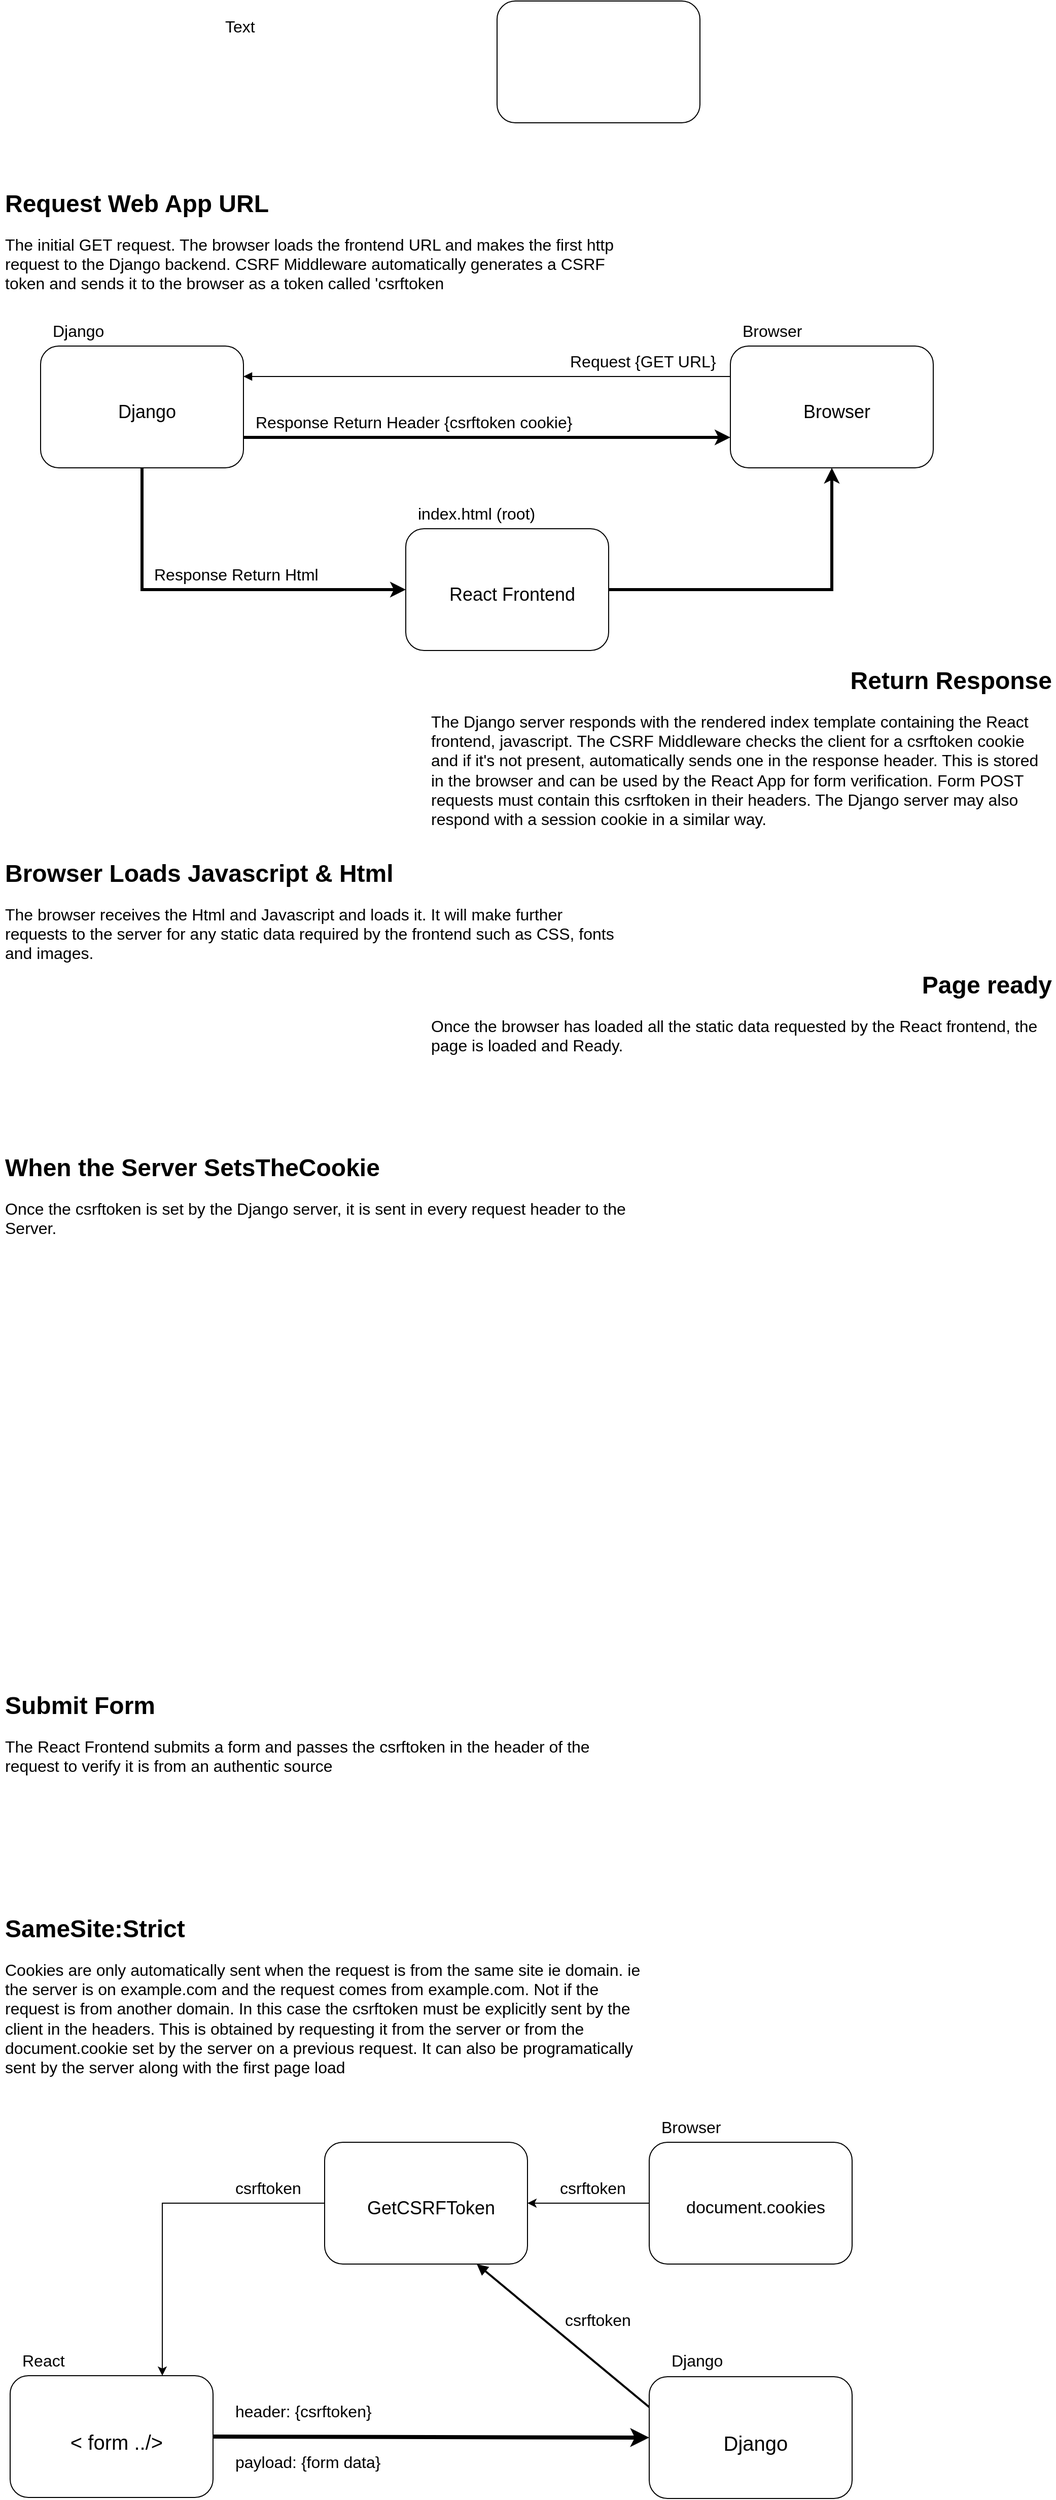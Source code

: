 <mxfile version="21.6.5" type="device">
  <diagram name="Page-1" id="Mo5XsItWYDQdmnTa0JHh">
    <mxGraphModel dx="1434" dy="873" grid="1" gridSize="10" guides="1" tooltips="1" connect="1" arrows="1" fold="1" page="1" pageScale="1" pageWidth="1169" pageHeight="1654" math="0" shadow="0">
      <root>
        <mxCell id="0" />
        <mxCell id="1" parent="0" />
        <mxCell id="1H5lEFRsR2UZU6gx11aJ-1" value="&lt;font style=&quot;font-size: 18px;&quot;&gt;Django&lt;/font&gt;" style="rounded=1;whiteSpace=wrap;html=1;spacingLeft=10;spacingTop=10;" vertex="1" parent="1">
          <mxGeometry x="120" y="360" width="200" height="120" as="geometry" />
        </mxCell>
        <mxCell id="1H5lEFRsR2UZU6gx11aJ-2" value="Text" style="text;html=1;strokeColor=none;fillColor=none;align=left;verticalAlign=middle;whiteSpace=wrap;rounded=0;fontSize=16;" vertex="1" parent="1">
          <mxGeometry x="300" y="30" width="60" height="30" as="geometry" />
        </mxCell>
        <mxCell id="1H5lEFRsR2UZU6gx11aJ-3" value="&lt;font style=&quot;font-size: 18px;&quot;&gt;React Frontend&lt;br&gt;&lt;/font&gt;" style="rounded=1;whiteSpace=wrap;html=1;spacingLeft=10;spacingTop=10;" vertex="1" parent="1">
          <mxGeometry x="480" y="540" width="200" height="120" as="geometry" />
        </mxCell>
        <mxCell id="1H5lEFRsR2UZU6gx11aJ-4" value="" style="rounded=1;whiteSpace=wrap;html=1;spacingLeft=10;spacingTop=10;" vertex="1" parent="1">
          <mxGeometry x="570" y="20" width="200" height="120" as="geometry" />
        </mxCell>
        <mxCell id="1H5lEFRsR2UZU6gx11aJ-5" value="&lt;font style=&quot;font-size: 18px;&quot;&gt;Browser&lt;/font&gt;" style="rounded=1;whiteSpace=wrap;html=1;spacingLeft=10;spacingTop=10;" vertex="1" parent="1">
          <mxGeometry x="800" y="360" width="200" height="120" as="geometry" />
        </mxCell>
        <mxCell id="1H5lEFRsR2UZU6gx11aJ-6" value="Django" style="text;html=1;strokeColor=none;fillColor=none;align=left;verticalAlign=middle;whiteSpace=wrap;rounded=0;fontSize=16;" vertex="1" parent="1">
          <mxGeometry x="130" y="330" width="60" height="30" as="geometry" />
        </mxCell>
        <mxCell id="1H5lEFRsR2UZU6gx11aJ-8" value="Browser" style="text;html=1;strokeColor=none;fillColor=none;align=left;verticalAlign=middle;whiteSpace=wrap;rounded=0;fontSize=16;" vertex="1" parent="1">
          <mxGeometry x="810" y="330" width="60" height="30" as="geometry" />
        </mxCell>
        <mxCell id="1H5lEFRsR2UZU6gx11aJ-9" value="&lt;span style=&quot;font-size: 20px;&quot;&gt;&amp;lt; form ../&amp;gt;&lt;/span&gt;" style="rounded=1;whiteSpace=wrap;html=1;spacingLeft=10;spacingTop=10;" vertex="1" parent="1">
          <mxGeometry x="90" y="2360" width="200" height="120" as="geometry" />
        </mxCell>
        <mxCell id="1H5lEFRsR2UZU6gx11aJ-10" value="&lt;font style=&quot;font-size: 18px;&quot;&gt;GetCSRFToken&lt;/font&gt;" style="rounded=1;whiteSpace=wrap;html=1;spacingLeft=10;spacingTop=10;" vertex="1" parent="1">
          <mxGeometry x="400" y="2130" width="200" height="120" as="geometry" />
        </mxCell>
        <mxCell id="1H5lEFRsR2UZU6gx11aJ-11" value="&lt;font style=&quot;font-size: 17px;&quot;&gt;document.cookies&lt;/font&gt;" style="rounded=1;whiteSpace=wrap;html=1;spacingLeft=10;spacingTop=10;" vertex="1" parent="1">
          <mxGeometry x="720" y="2130" width="200" height="120" as="geometry" />
        </mxCell>
        <mxCell id="1H5lEFRsR2UZU6gx11aJ-12" value="Django" style="text;html=1;strokeColor=none;fillColor=none;align=left;verticalAlign=middle;whiteSpace=wrap;rounded=0;fontSize=16;" vertex="1" parent="1">
          <mxGeometry x="740" y="2330" width="60" height="30" as="geometry" />
        </mxCell>
        <mxCell id="1H5lEFRsR2UZU6gx11aJ-13" value="React" style="text;html=1;strokeColor=none;fillColor=none;align=left;verticalAlign=middle;whiteSpace=wrap;rounded=0;fontSize=16;" vertex="1" parent="1">
          <mxGeometry x="100" y="2330" width="60" height="30" as="geometry" />
        </mxCell>
        <mxCell id="1H5lEFRsR2UZU6gx11aJ-14" value="Browser" style="text;html=1;strokeColor=none;fillColor=none;align=left;verticalAlign=middle;whiteSpace=wrap;rounded=0;fontSize=16;" vertex="1" parent="1">
          <mxGeometry x="730" y="2100" width="60" height="30" as="geometry" />
        </mxCell>
        <mxCell id="1H5lEFRsR2UZU6gx11aJ-16" value="&lt;h1&gt;Request Web App URL&lt;/h1&gt;&lt;p&gt;&lt;font style=&quot;font-size: 16px;&quot;&gt;The initial GET request. The browser loads the frontend URL and makes the first http request to the Django backend. CSRF Middleware automatically generates a CSRF token and sends it to the browser as a token called &#39;csrftoken&lt;/font&gt;&lt;/p&gt;" style="text;html=1;strokeColor=none;fillColor=none;spacing=5;spacingTop=-20;whiteSpace=wrap;overflow=hidden;rounded=0;" vertex="1" parent="1">
          <mxGeometry x="80" y="200" width="620" height="110" as="geometry" />
        </mxCell>
        <mxCell id="1H5lEFRsR2UZU6gx11aJ-20" value="" style="endArrow=block;html=1;rounded=0;entryX=1;entryY=0.25;entryDx=0;entryDy=0;exitX=0;exitY=0.25;exitDx=0;exitDy=0;endFill=1;" edge="1" parent="1" source="1H5lEFRsR2UZU6gx11aJ-5" target="1H5lEFRsR2UZU6gx11aJ-1">
          <mxGeometry width="50" height="50" relative="1" as="geometry">
            <mxPoint x="560" y="470" as="sourcePoint" />
            <mxPoint x="610" y="420" as="targetPoint" />
          </mxGeometry>
        </mxCell>
        <mxCell id="1H5lEFRsR2UZU6gx11aJ-21" value="" style="endArrow=classic;html=1;rounded=0;exitX=0.5;exitY=1;exitDx=0;exitDy=0;entryX=0;entryY=0.5;entryDx=0;entryDy=0;strokeWidth=3;" edge="1" parent="1" source="1H5lEFRsR2UZU6gx11aJ-1" target="1H5lEFRsR2UZU6gx11aJ-3">
          <mxGeometry width="50" height="50" relative="1" as="geometry">
            <mxPoint x="560" y="470" as="sourcePoint" />
            <mxPoint x="610" y="420" as="targetPoint" />
            <Array as="points">
              <mxPoint x="220" y="600" />
            </Array>
          </mxGeometry>
        </mxCell>
        <mxCell id="1H5lEFRsR2UZU6gx11aJ-22" value="" style="endArrow=classic;html=1;rounded=0;exitX=1;exitY=0.5;exitDx=0;exitDy=0;entryX=0.5;entryY=1;entryDx=0;entryDy=0;strokeWidth=3;" edge="1" parent="1" source="1H5lEFRsR2UZU6gx11aJ-3" target="1H5lEFRsR2UZU6gx11aJ-5">
          <mxGeometry width="50" height="50" relative="1" as="geometry">
            <mxPoint x="560" y="470" as="sourcePoint" />
            <mxPoint x="610" y="420" as="targetPoint" />
            <Array as="points">
              <mxPoint x="900" y="600" />
            </Array>
          </mxGeometry>
        </mxCell>
        <mxCell id="1H5lEFRsR2UZU6gx11aJ-23" value="" style="endArrow=classic;html=1;rounded=0;exitX=1;exitY=0.75;exitDx=0;exitDy=0;entryX=0;entryY=0.75;entryDx=0;entryDy=0;strokeWidth=3;" edge="1" parent="1" source="1H5lEFRsR2UZU6gx11aJ-1" target="1H5lEFRsR2UZU6gx11aJ-5">
          <mxGeometry width="50" height="50" relative="1" as="geometry">
            <mxPoint x="560" y="470" as="sourcePoint" />
            <mxPoint x="610" y="420" as="targetPoint" />
          </mxGeometry>
        </mxCell>
        <mxCell id="1H5lEFRsR2UZU6gx11aJ-24" value="Request {GET URL}" style="text;html=1;strokeColor=none;fillColor=none;align=left;verticalAlign=middle;whiteSpace=wrap;rounded=0;fontSize=16;" vertex="1" parent="1">
          <mxGeometry x="640" y="360" width="160" height="30" as="geometry" />
        </mxCell>
        <mxCell id="1H5lEFRsR2UZU6gx11aJ-25" value="Response Return Header {csrftoken cookie}" style="text;html=1;strokeColor=none;fillColor=none;align=left;verticalAlign=middle;whiteSpace=wrap;rounded=0;fontSize=16;" vertex="1" parent="1">
          <mxGeometry x="330" y="420" width="380" height="30" as="geometry" />
        </mxCell>
        <mxCell id="1H5lEFRsR2UZU6gx11aJ-29" value="&lt;h1 style=&quot;text-align: right;&quot;&gt;Return Response&lt;/h1&gt;&lt;p&gt;&lt;font style=&quot;font-size: 16px;&quot;&gt;The Django server responds with the rendered index template containing the React frontend, javascript. The CSRF Middleware checks the client for a csrftoken cookie and if it&#39;s not present, automatically sends one in the response header. This is stored in the browser and can be used by the React App for form verification. Form POST requests must contain this csrftoken in their headers. The Django server may also respond with a session cookie in a similar way.&lt;/font&gt;&lt;/p&gt;" style="text;html=1;strokeColor=none;fillColor=none;spacing=5;spacingTop=-20;whiteSpace=wrap;overflow=hidden;rounded=0;" vertex="1" parent="1">
          <mxGeometry x="500" y="670" width="620" height="170" as="geometry" />
        </mxCell>
        <mxCell id="1H5lEFRsR2UZU6gx11aJ-30" value="index.html (root)" style="text;html=1;strokeColor=none;fillColor=none;align=left;verticalAlign=middle;whiteSpace=wrap;rounded=0;fontSize=16;" vertex="1" parent="1">
          <mxGeometry x="490" y="510" width="140" height="30" as="geometry" />
        </mxCell>
        <mxCell id="1H5lEFRsR2UZU6gx11aJ-31" value="&lt;h1&gt;Submit Form&lt;/h1&gt;&lt;p&gt;&lt;font style=&quot;font-size: 16px;&quot;&gt;The React Frontend submits a form and passes the csrftoken in the header of the request to verify it is from an authentic source&lt;/font&gt;&lt;/p&gt;" style="text;html=1;strokeColor=none;fillColor=none;spacing=5;spacingTop=-20;whiteSpace=wrap;overflow=hidden;rounded=0;" vertex="1" parent="1">
          <mxGeometry x="80" y="1680" width="620" height="110" as="geometry" />
        </mxCell>
        <mxCell id="1H5lEFRsR2UZU6gx11aJ-32" value="Response Return Html" style="text;html=1;strokeColor=none;fillColor=none;align=left;verticalAlign=middle;whiteSpace=wrap;rounded=0;fontSize=16;strokeWidth=3;" vertex="1" parent="1">
          <mxGeometry x="230" y="570" width="380" height="30" as="geometry" />
        </mxCell>
        <mxCell id="1H5lEFRsR2UZU6gx11aJ-33" value="&lt;h1&gt;Browser Loads Javascript &amp;amp; Html&lt;/h1&gt;&lt;p&gt;&lt;font style=&quot;font-size: 16px;&quot;&gt;The browser receives the Html and Javascript and loads it. It will make further requests to the server for any static data required by the frontend such as CSS, fonts and images.&lt;/font&gt;&lt;/p&gt;" style="text;html=1;strokeColor=none;fillColor=none;spacing=5;spacingTop=-20;whiteSpace=wrap;overflow=hidden;rounded=0;" vertex="1" parent="1">
          <mxGeometry x="80" y="860" width="620" height="110" as="geometry" />
        </mxCell>
        <mxCell id="1H5lEFRsR2UZU6gx11aJ-34" value="&lt;h1 style=&quot;text-align: right;&quot;&gt;Page ready&lt;/h1&gt;&lt;p&gt;&lt;font style=&quot;font-size: 16px;&quot;&gt;Once the browser has loaded all the static data requested by the React frontend, the page is loaded and Ready.&lt;/font&gt;&lt;/p&gt;" style="text;html=1;strokeColor=none;fillColor=none;spacing=5;spacingTop=-20;whiteSpace=wrap;overflow=hidden;rounded=0;" vertex="1" parent="1">
          <mxGeometry x="500" y="970" width="620" height="170" as="geometry" />
        </mxCell>
        <mxCell id="1H5lEFRsR2UZU6gx11aJ-35" value="&lt;h1&gt;When the Server SetsTheCookie&lt;/h1&gt;&lt;p&gt;&lt;span style=&quot;font-size: 16px;&quot;&gt;Once the csrftoken is set by the Django server, it is sent in every request header to the Server.&lt;/span&gt;&lt;/p&gt;" style="text;html=1;strokeColor=none;fillColor=none;spacing=5;spacingTop=-20;whiteSpace=wrap;overflow=hidden;rounded=0;" vertex="1" parent="1">
          <mxGeometry x="80" y="1150" width="620" height="110" as="geometry" />
        </mxCell>
        <mxCell id="1H5lEFRsR2UZU6gx11aJ-36" value="" style="endArrow=classic;html=1;rounded=0;exitX=0;exitY=0.5;exitDx=0;exitDy=0;entryX=1;entryY=0.5;entryDx=0;entryDy=0;" edge="1" parent="1" source="1H5lEFRsR2UZU6gx11aJ-11" target="1H5lEFRsR2UZU6gx11aJ-10">
          <mxGeometry width="50" height="50" relative="1" as="geometry">
            <mxPoint x="560" y="2240" as="sourcePoint" />
            <mxPoint x="610" y="2190" as="targetPoint" />
          </mxGeometry>
        </mxCell>
        <mxCell id="1H5lEFRsR2UZU6gx11aJ-37" value="" style="endArrow=classic;html=1;rounded=0;exitX=0;exitY=0.5;exitDx=0;exitDy=0;entryX=0.75;entryY=0;entryDx=0;entryDy=0;" edge="1" parent="1" source="1H5lEFRsR2UZU6gx11aJ-10" target="1H5lEFRsR2UZU6gx11aJ-9">
          <mxGeometry width="50" height="50" relative="1" as="geometry">
            <mxPoint x="560" y="2240" as="sourcePoint" />
            <mxPoint x="610" y="2190" as="targetPoint" />
            <Array as="points">
              <mxPoint x="240" y="2190" />
            </Array>
          </mxGeometry>
        </mxCell>
        <mxCell id="1H5lEFRsR2UZU6gx11aJ-38" value="csrftoken" style="text;html=1;strokeColor=none;fillColor=none;align=left;verticalAlign=middle;whiteSpace=wrap;rounded=0;fontSize=16;" vertex="1" parent="1">
          <mxGeometry x="310" y="2160" width="70" height="30" as="geometry" />
        </mxCell>
        <mxCell id="1H5lEFRsR2UZU6gx11aJ-39" value="&lt;span style=&quot;font-size: 20px;&quot;&gt;Django&lt;/span&gt;" style="rounded=1;whiteSpace=wrap;html=1;spacingLeft=10;spacingTop=10;" vertex="1" parent="1">
          <mxGeometry x="720" y="2361" width="200" height="120" as="geometry" />
        </mxCell>
        <mxCell id="1H5lEFRsR2UZU6gx11aJ-40" value="" style="endArrow=classic;html=1;rounded=0;exitX=1;exitY=0.5;exitDx=0;exitDy=0;entryX=0;entryY=0.5;entryDx=0;entryDy=0;strokeWidth=4;" edge="1" parent="1" source="1H5lEFRsR2UZU6gx11aJ-9" target="1H5lEFRsR2UZU6gx11aJ-39">
          <mxGeometry width="50" height="50" relative="1" as="geometry">
            <mxPoint x="560" y="2480" as="sourcePoint" />
            <mxPoint x="610" y="2430" as="targetPoint" />
          </mxGeometry>
        </mxCell>
        <mxCell id="1H5lEFRsR2UZU6gx11aJ-41" value="header: {csrftoken}" style="text;html=1;strokeColor=none;fillColor=none;align=left;verticalAlign=middle;whiteSpace=wrap;rounded=0;fontSize=16;" vertex="1" parent="1">
          <mxGeometry x="310" y="2380" width="230" height="30" as="geometry" />
        </mxCell>
        <mxCell id="1H5lEFRsR2UZU6gx11aJ-42" value="payload: {form data}" style="text;html=1;strokeColor=none;fillColor=none;align=left;verticalAlign=middle;whiteSpace=wrap;rounded=0;fontSize=16;" vertex="1" parent="1">
          <mxGeometry x="310" y="2430" width="230" height="30" as="geometry" />
        </mxCell>
        <mxCell id="1H5lEFRsR2UZU6gx11aJ-43" value="&lt;h1&gt;SameSite:Strict&lt;/h1&gt;&lt;p&gt;&lt;span style=&quot;font-size: 16px;&quot;&gt;Cookies are only automatically sent when the request is from the same site ie domain. ie the server is on example.com and the request comes from example.com. Not if the request is from another domain. In this case the csrftoken must be explicitly sent by the client in the headers. This is obtained by requesting it from the server or from the document.cookie set by the server on a previous request. It can also be programatically sent by the server along with the first page load&lt;/span&gt;&lt;/p&gt;" style="text;html=1;strokeColor=none;fillColor=none;spacing=5;spacingTop=-20;whiteSpace=wrap;overflow=hidden;rounded=0;" vertex="1" parent="1">
          <mxGeometry x="80" y="1900" width="650" height="170" as="geometry" />
        </mxCell>
        <mxCell id="1H5lEFRsR2UZU6gx11aJ-44" value="" style="endArrow=none;html=1;rounded=0;entryX=0;entryY=0.25;entryDx=0;entryDy=0;exitX=0.75;exitY=1;exitDx=0;exitDy=0;startArrow=block;startFill=1;strokeWidth=2;endFill=0;" edge="1" parent="1" source="1H5lEFRsR2UZU6gx11aJ-10" target="1H5lEFRsR2UZU6gx11aJ-39">
          <mxGeometry width="50" height="50" relative="1" as="geometry">
            <mxPoint x="560" y="2240" as="sourcePoint" />
            <mxPoint x="610" y="2190" as="targetPoint" />
          </mxGeometry>
        </mxCell>
        <mxCell id="1H5lEFRsR2UZU6gx11aJ-45" value="csrftoken" style="text;html=1;strokeColor=none;fillColor=none;align=left;verticalAlign=middle;whiteSpace=wrap;rounded=0;fontSize=16;" vertex="1" parent="1">
          <mxGeometry x="635" y="2290" width="70" height="30" as="geometry" />
        </mxCell>
        <mxCell id="1H5lEFRsR2UZU6gx11aJ-46" value="csrftoken" style="text;html=1;strokeColor=none;fillColor=none;align=left;verticalAlign=middle;whiteSpace=wrap;rounded=0;fontSize=16;" vertex="1" parent="1">
          <mxGeometry x="630" y="2160" width="70" height="30" as="geometry" />
        </mxCell>
      </root>
    </mxGraphModel>
  </diagram>
</mxfile>
